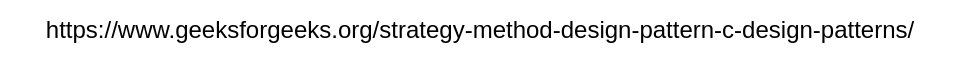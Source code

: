 <mxfile>
    <diagram id="3VY-Udztv6SvyeiFSgMd" name="Page-1">
        <mxGraphModel dx="841" dy="483" grid="1" gridSize="10" guides="1" tooltips="1" connect="1" arrows="1" fold="1" page="1" pageScale="1" pageWidth="1169" pageHeight="827" math="0" shadow="0">
            <root>
                <mxCell id="0"/>
                <mxCell id="1" parent="0"/>
                <UserObject label="https://www.geeksforgeeks.org/strategy-method-design-pattern-c-design-patterns/" link="https://www.geeksforgeeks.org/strategy-method-design-pattern-c-design-patterns/" id="2">
                    <mxCell style="text;html=1;align=center;verticalAlign=middle;whiteSpace=wrap;rounded=0;" vertex="1" parent="1">
                        <mxGeometry x="60" y="130" width="480" height="30" as="geometry"/>
                    </mxCell>
                </UserObject>
            </root>
        </mxGraphModel>
    </diagram>
</mxfile>